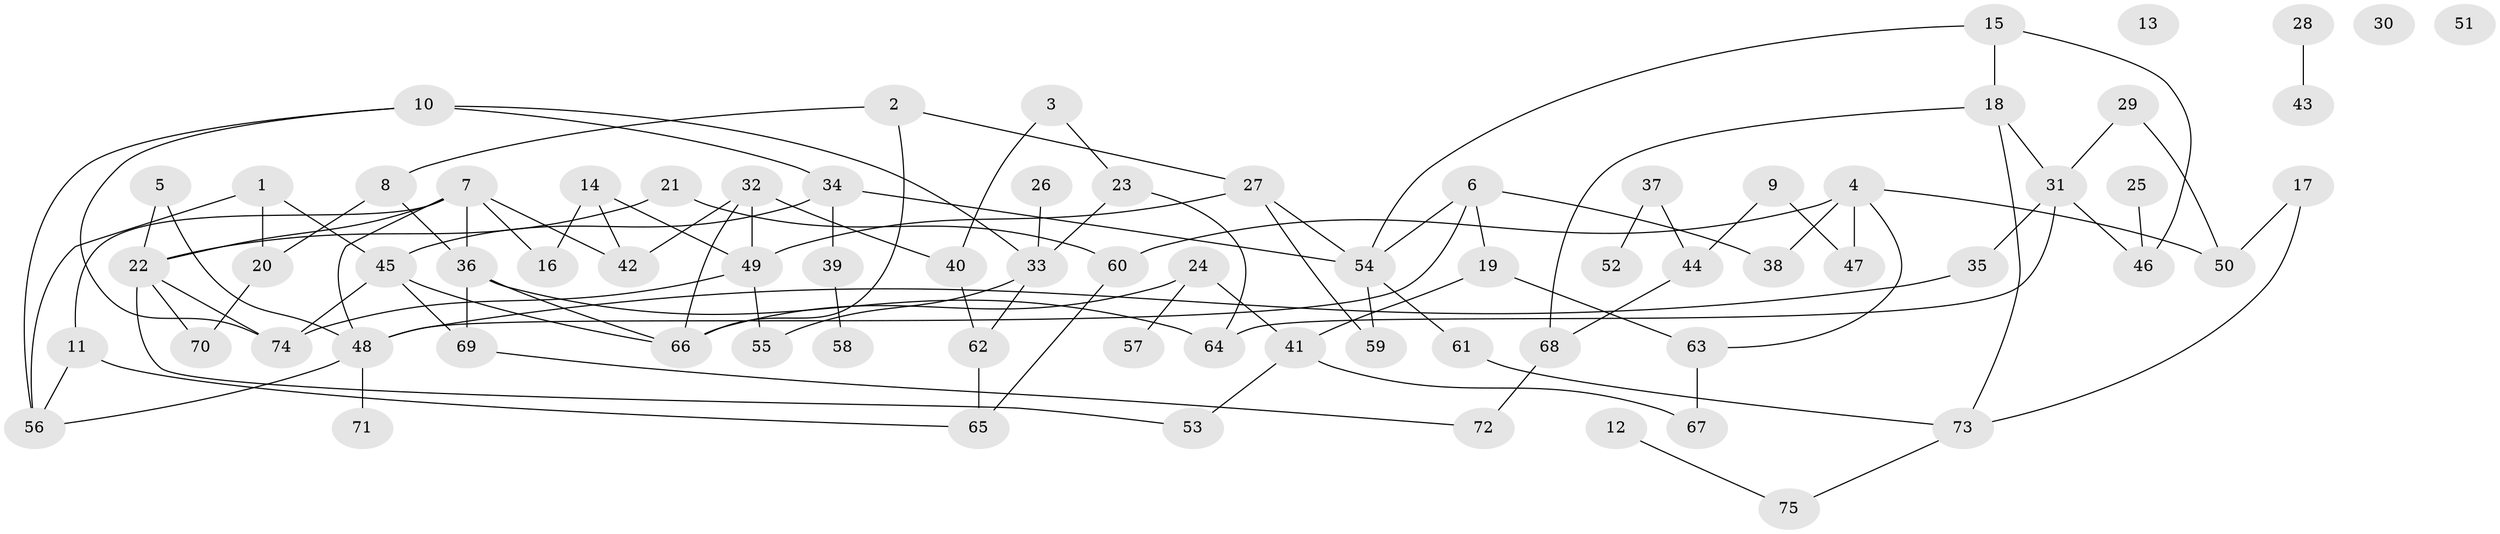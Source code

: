 // Generated by graph-tools (version 1.1) at 2025/25/03/09/25 03:25:16]
// undirected, 75 vertices, 107 edges
graph export_dot {
graph [start="1"]
  node [color=gray90,style=filled];
  1;
  2;
  3;
  4;
  5;
  6;
  7;
  8;
  9;
  10;
  11;
  12;
  13;
  14;
  15;
  16;
  17;
  18;
  19;
  20;
  21;
  22;
  23;
  24;
  25;
  26;
  27;
  28;
  29;
  30;
  31;
  32;
  33;
  34;
  35;
  36;
  37;
  38;
  39;
  40;
  41;
  42;
  43;
  44;
  45;
  46;
  47;
  48;
  49;
  50;
  51;
  52;
  53;
  54;
  55;
  56;
  57;
  58;
  59;
  60;
  61;
  62;
  63;
  64;
  65;
  66;
  67;
  68;
  69;
  70;
  71;
  72;
  73;
  74;
  75;
  1 -- 20;
  1 -- 45;
  1 -- 56;
  2 -- 8;
  2 -- 27;
  2 -- 66;
  3 -- 23;
  3 -- 40;
  4 -- 38;
  4 -- 47;
  4 -- 50;
  4 -- 60;
  4 -- 63;
  5 -- 22;
  5 -- 48;
  6 -- 19;
  6 -- 38;
  6 -- 48;
  6 -- 54;
  7 -- 11;
  7 -- 16;
  7 -- 22;
  7 -- 36;
  7 -- 42;
  7 -- 48;
  8 -- 20;
  8 -- 36;
  9 -- 44;
  9 -- 47;
  10 -- 33;
  10 -- 34;
  10 -- 56;
  10 -- 74;
  11 -- 56;
  11 -- 65;
  12 -- 75;
  14 -- 16;
  14 -- 42;
  14 -- 49;
  15 -- 18;
  15 -- 46;
  15 -- 54;
  17 -- 50;
  17 -- 73;
  18 -- 31;
  18 -- 68;
  18 -- 73;
  19 -- 41;
  19 -- 63;
  20 -- 70;
  21 -- 22;
  21 -- 60;
  22 -- 53;
  22 -- 70;
  22 -- 74;
  23 -- 33;
  23 -- 64;
  24 -- 41;
  24 -- 57;
  24 -- 66;
  25 -- 46;
  26 -- 33;
  27 -- 49;
  27 -- 54;
  27 -- 59;
  28 -- 43;
  29 -- 31;
  29 -- 50;
  31 -- 35;
  31 -- 46;
  31 -- 64;
  32 -- 40;
  32 -- 42;
  32 -- 49;
  32 -- 66;
  33 -- 55;
  33 -- 62;
  34 -- 39;
  34 -- 45;
  34 -- 54;
  35 -- 48;
  36 -- 64;
  36 -- 66;
  36 -- 69;
  37 -- 44;
  37 -- 52;
  39 -- 58;
  40 -- 62;
  41 -- 53;
  41 -- 67;
  44 -- 68;
  45 -- 66;
  45 -- 69;
  45 -- 74;
  48 -- 56;
  48 -- 71;
  49 -- 55;
  49 -- 74;
  54 -- 59;
  54 -- 61;
  60 -- 65;
  61 -- 73;
  62 -- 65;
  63 -- 67;
  68 -- 72;
  69 -- 72;
  73 -- 75;
}
